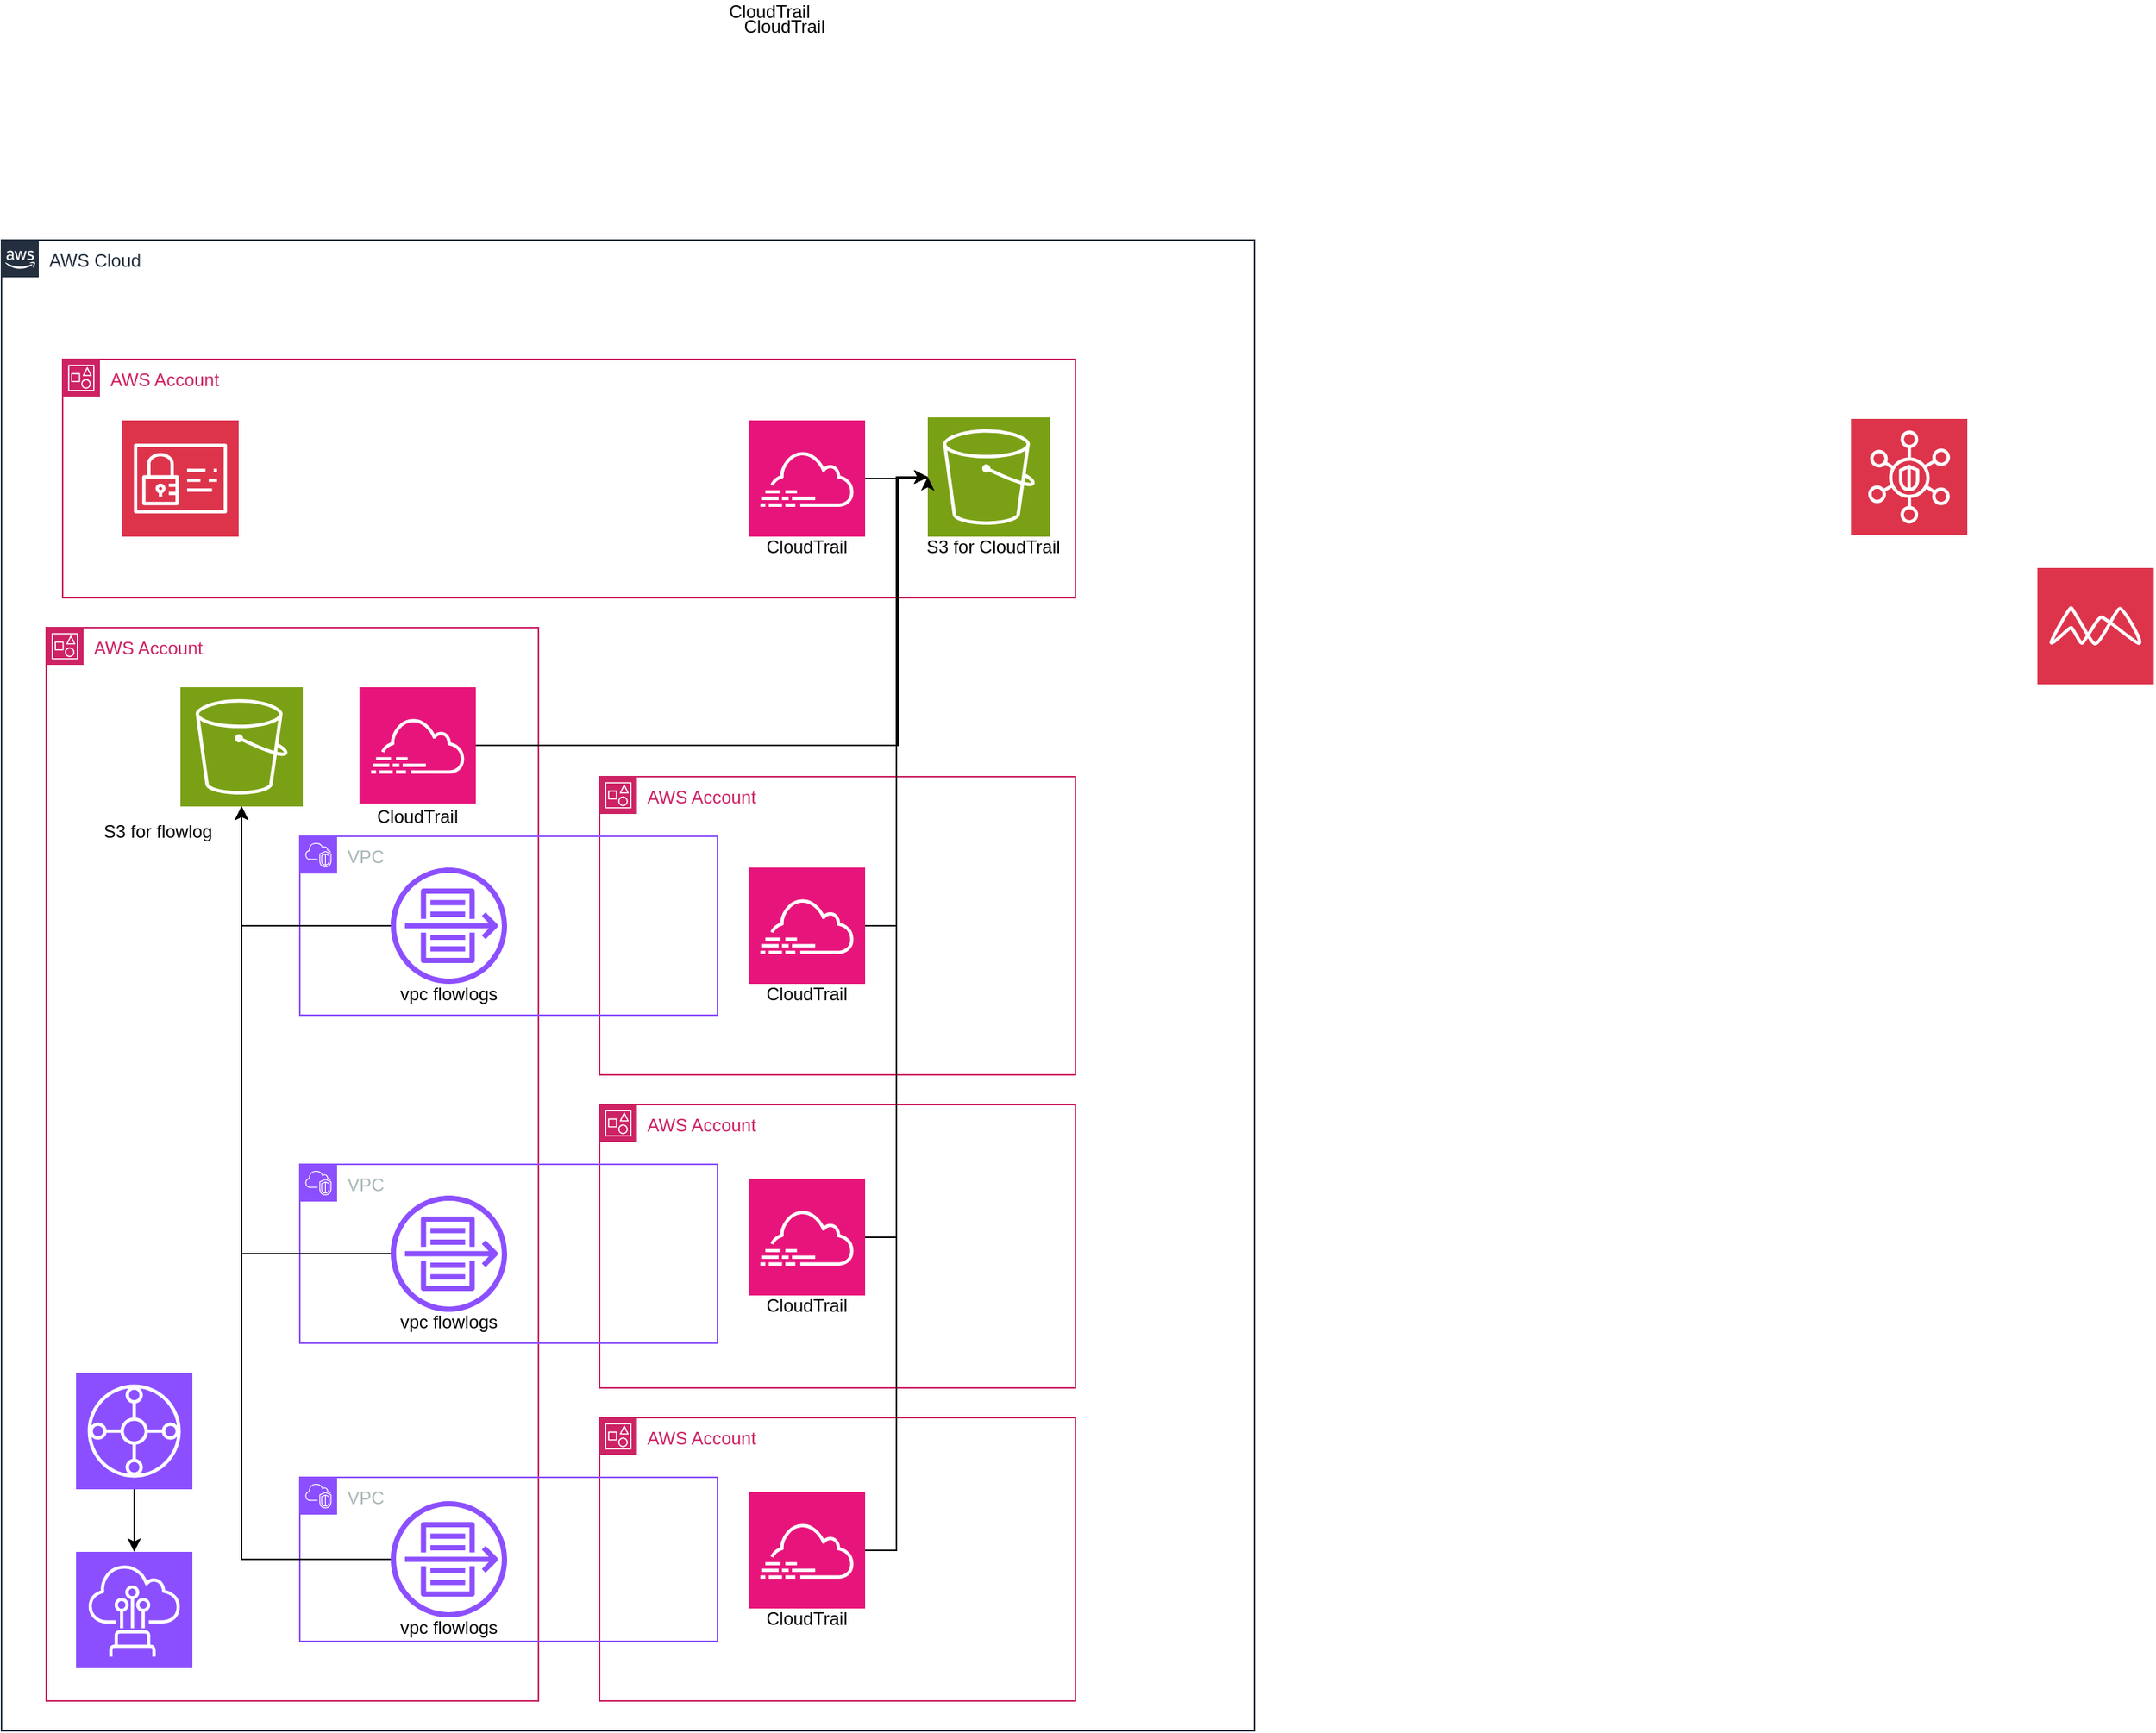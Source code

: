 <mxfile version="24.0.4" type="github">
  <diagram name="페이지-1" id="9XUS-zujEw5i6XTje2pb">
    <mxGraphModel dx="1877" dy="1734" grid="1" gridSize="10" guides="1" tooltips="1" connect="1" arrows="1" fold="1" page="1" pageScale="1" pageWidth="827" pageHeight="1169" math="0" shadow="0">
      <root>
        <mxCell id="0" />
        <mxCell id="1" parent="0" />
        <mxCell id="5tYZJrWsI3M2HunDDOS0-2" value="AWS Cloud" style="points=[[0,0],[0.25,0],[0.5,0],[0.75,0],[1,0],[1,0.25],[1,0.5],[1,0.75],[1,1],[0.75,1],[0.5,1],[0.25,1],[0,1],[0,0.75],[0,0.5],[0,0.25]];outlineConnect=0;gradientColor=none;html=1;whiteSpace=wrap;fontSize=12;fontStyle=0;container=1;pointerEvents=0;collapsible=0;recursiveResize=0;shape=mxgraph.aws4.group;grIcon=mxgraph.aws4.group_aws_cloud_alt;strokeColor=#232F3E;fillColor=none;verticalAlign=top;align=left;spacingLeft=30;fontColor=#232F3E;dashed=0;" vertex="1" parent="1">
          <mxGeometry x="-40" y="-40" width="840" height="1000" as="geometry" />
        </mxCell>
        <mxCell id="5tYZJrWsI3M2HunDDOS0-1" value="AWS Account" style="points=[[0,0],[0.25,0],[0.5,0],[0.75,0],[1,0],[1,0.25],[1,0.5],[1,0.75],[1,1],[0.75,1],[0.5,1],[0.25,1],[0,1],[0,0.75],[0,0.5],[0,0.25]];outlineConnect=0;gradientColor=none;html=1;whiteSpace=wrap;fontSize=12;fontStyle=0;container=1;pointerEvents=0;collapsible=0;recursiveResize=0;shape=mxgraph.aws4.group;grIcon=mxgraph.aws4.group_account;strokeColor=#CD2264;fillColor=none;verticalAlign=top;align=left;spacingLeft=30;fontColor=#CD2264;dashed=0;" vertex="1" parent="5tYZJrWsI3M2HunDDOS0-2">
          <mxGeometry x="30" y="260" width="330" height="720" as="geometry" />
        </mxCell>
        <mxCell id="5tYZJrWsI3M2HunDDOS0-39" style="edgeStyle=orthogonalEdgeStyle;rounded=0;orthogonalLoop=1;jettySize=auto;html=1;" edge="1" parent="5tYZJrWsI3M2HunDDOS0-1" source="5tYZJrWsI3M2HunDDOS0-18" target="5tYZJrWsI3M2HunDDOS0-24">
          <mxGeometry relative="1" as="geometry" />
        </mxCell>
        <mxCell id="5tYZJrWsI3M2HunDDOS0-18" value="" style="sketch=0;points=[[0,0,0],[0.25,0,0],[0.5,0,0],[0.75,0,0],[1,0,0],[0,1,0],[0.25,1,0],[0.5,1,0],[0.75,1,0],[1,1,0],[0,0.25,0],[0,0.5,0],[0,0.75,0],[1,0.25,0],[1,0.5,0],[1,0.75,0]];outlineConnect=0;fontColor=#232F3E;fillColor=#8C4FFF;strokeColor=#ffffff;dashed=0;verticalLabelPosition=bottom;verticalAlign=top;align=center;html=1;fontSize=12;fontStyle=0;aspect=fixed;shape=mxgraph.aws4.resourceIcon;resIcon=mxgraph.aws4.transit_gateway;" vertex="1" parent="5tYZJrWsI3M2HunDDOS0-1">
          <mxGeometry x="20" y="500" width="78" height="78" as="geometry" />
        </mxCell>
        <mxCell id="5tYZJrWsI3M2HunDDOS0-26" value="" style="sketch=0;points=[[0,0,0],[0.25,0,0],[0.5,0,0],[0.75,0,0],[1,0,0],[0,1,0],[0.25,1,0],[0.5,1,0],[0.75,1,0],[1,1,0],[0,0.25,0],[0,0.5,0],[0,0.75,0],[1,0.25,0],[1,0.5,0],[1,0.75,0]];points=[[0,0,0],[0.25,0,0],[0.5,0,0],[0.75,0,0],[1,0,0],[0,1,0],[0.25,1,0],[0.5,1,0],[0.75,1,0],[1,1,0],[0,0.25,0],[0,0.5,0],[0,0.75,0],[1,0.25,0],[1,0.5,0],[1,0.75,0]];outlineConnect=0;fontColor=#232F3E;fillColor=#E7157B;strokeColor=#ffffff;dashed=0;verticalLabelPosition=bottom;verticalAlign=top;align=center;html=1;fontSize=12;fontStyle=0;aspect=fixed;shape=mxgraph.aws4.resourceIcon;resIcon=mxgraph.aws4.cloudtrail;" vertex="1" parent="5tYZJrWsI3M2HunDDOS0-1">
          <mxGeometry x="210" y="40" width="78" height="78" as="geometry" />
        </mxCell>
        <mxCell id="5tYZJrWsI3M2HunDDOS0-24" value="" style="sketch=0;points=[[0,0,0],[0.25,0,0],[0.5,0,0],[0.75,0,0],[1,0,0],[0,1,0],[0.25,1,0],[0.5,1,0],[0.75,1,0],[1,1,0],[0,0.25,0],[0,0.5,0],[0,0.75,0],[1,0.25,0],[1,0.5,0],[1,0.75,0]];outlineConnect=0;fontColor=#232F3E;fillColor=#8C4FFF;strokeColor=#ffffff;dashed=0;verticalLabelPosition=bottom;verticalAlign=top;align=center;html=1;fontSize=12;fontStyle=0;aspect=fixed;shape=mxgraph.aws4.resourceIcon;resIcon=mxgraph.aws4.direct_connect;" vertex="1" parent="5tYZJrWsI3M2HunDDOS0-1">
          <mxGeometry x="20" y="620" width="78" height="78" as="geometry" />
        </mxCell>
        <mxCell id="5tYZJrWsI3M2HunDDOS0-41" value="" style="sketch=0;points=[[0,0,0],[0.25,0,0],[0.5,0,0],[0.75,0,0],[1,0,0],[0,1,0],[0.25,1,0],[0.5,1,0],[0.75,1,0],[1,1,0],[0,0.25,0],[0,0.5,0],[0,0.75,0],[1,0.25,0],[1,0.5,0],[1,0.75,0]];outlineConnect=0;fontColor=#232F3E;fillColor=#7AA116;strokeColor=#ffffff;dashed=0;verticalLabelPosition=bottom;verticalAlign=top;align=center;html=1;fontSize=12;fontStyle=0;aspect=fixed;shape=mxgraph.aws4.resourceIcon;resIcon=mxgraph.aws4.s3;" vertex="1" parent="5tYZJrWsI3M2HunDDOS0-1">
          <mxGeometry x="90" y="40" width="82" height="80" as="geometry" />
        </mxCell>
        <mxCell id="5tYZJrWsI3M2HunDDOS0-51" value="&lt;div&gt;&lt;span style=&quot;background-color: initial;&quot;&gt;CloudTrail&lt;/span&gt;&lt;br&gt;&lt;/div&gt;" style="text;html=1;align=center;verticalAlign=middle;whiteSpace=wrap;rounded=0;" vertex="1" parent="5tYZJrWsI3M2HunDDOS0-1">
          <mxGeometry x="194" y="120" width="110" height="13" as="geometry" />
        </mxCell>
        <mxCell id="5tYZJrWsI3M2HunDDOS0-53" value="&lt;div&gt;&lt;span style=&quot;background-color: initial;&quot;&gt;S3 for flowlog&lt;/span&gt;&lt;br&gt;&lt;/div&gt;" style="text;html=1;align=center;verticalAlign=middle;whiteSpace=wrap;rounded=0;" vertex="1" parent="5tYZJrWsI3M2HunDDOS0-1">
          <mxGeometry x="20" y="130" width="110" height="13" as="geometry" />
        </mxCell>
        <mxCell id="5tYZJrWsI3M2HunDDOS0-3" value="AWS Account" style="points=[[0,0],[0.25,0],[0.5,0],[0.75,0],[1,0],[1,0.25],[1,0.5],[1,0.75],[1,1],[0.75,1],[0.5,1],[0.25,1],[0,1],[0,0.75],[0,0.5],[0,0.25]];outlineConnect=0;gradientColor=none;html=1;whiteSpace=wrap;fontSize=12;fontStyle=0;container=1;pointerEvents=0;collapsible=0;recursiveResize=0;shape=mxgraph.aws4.group;grIcon=mxgraph.aws4.group_account;strokeColor=#CD2264;fillColor=none;verticalAlign=top;align=left;spacingLeft=30;fontColor=#CD2264;dashed=0;" vertex="1" parent="5tYZJrWsI3M2HunDDOS0-2">
          <mxGeometry x="401" y="360" width="319" height="200" as="geometry" />
        </mxCell>
        <mxCell id="5tYZJrWsI3M2HunDDOS0-8" value="" style="sketch=0;points=[[0,0,0],[0.25,0,0],[0.5,0,0],[0.75,0,0],[1,0,0],[0,1,0],[0.25,1,0],[0.5,1,0],[0.75,1,0],[1,1,0],[0,0.25,0],[0,0.5,0],[0,0.75,0],[1,0.25,0],[1,0.5,0],[1,0.75,0]];points=[[0,0,0],[0.25,0,0],[0.5,0,0],[0.75,0,0],[1,0,0],[0,1,0],[0.25,1,0],[0.5,1,0],[0.75,1,0],[1,1,0],[0,0.25,0],[0,0.5,0],[0,0.75,0],[1,0.25,0],[1,0.5,0],[1,0.75,0]];outlineConnect=0;fontColor=#232F3E;fillColor=#E7157B;strokeColor=#ffffff;dashed=0;verticalLabelPosition=bottom;verticalAlign=top;align=center;html=1;fontSize=12;fontStyle=0;aspect=fixed;shape=mxgraph.aws4.resourceIcon;resIcon=mxgraph.aws4.cloudtrail;" vertex="1" parent="5tYZJrWsI3M2HunDDOS0-3">
          <mxGeometry x="100" y="61" width="78" height="78" as="geometry" />
        </mxCell>
        <mxCell id="5tYZJrWsI3M2HunDDOS0-48" value="&lt;div&gt;&lt;span style=&quot;background-color: initial;&quot;&gt;CloudTrail&lt;/span&gt;&lt;br&gt;&lt;/div&gt;" style="text;html=1;align=center;verticalAlign=middle;whiteSpace=wrap;rounded=0;" vertex="1" parent="5tYZJrWsI3M2HunDDOS0-3">
          <mxGeometry x="84" y="139" width="110" height="13" as="geometry" />
        </mxCell>
        <mxCell id="5tYZJrWsI3M2HunDDOS0-12" value="VPC" style="points=[[0,0],[0.25,0],[0.5,0],[0.75,0],[1,0],[1,0.25],[1,0.5],[1,0.75],[1,1],[0.75,1],[0.5,1],[0.25,1],[0,1],[0,0.75],[0,0.5],[0,0.25]];outlineConnect=0;gradientColor=none;html=1;whiteSpace=wrap;fontSize=12;fontStyle=0;container=1;pointerEvents=0;collapsible=0;recursiveResize=0;shape=mxgraph.aws4.group;grIcon=mxgraph.aws4.group_vpc2;strokeColor=#8C4FFF;fillColor=none;verticalAlign=top;align=left;spacingLeft=30;fontColor=#AAB7B8;dashed=0;" vertex="1" parent="5tYZJrWsI3M2HunDDOS0-2">
          <mxGeometry x="200" y="400" width="280" height="120" as="geometry" />
        </mxCell>
        <mxCell id="5tYZJrWsI3M2HunDDOS0-13" value="" style="sketch=0;outlineConnect=0;fontColor=#232F3E;gradientColor=none;fillColor=#8C4FFF;strokeColor=none;dashed=0;verticalLabelPosition=bottom;verticalAlign=top;align=center;html=1;fontSize=12;fontStyle=0;aspect=fixed;pointerEvents=1;shape=mxgraph.aws4.flow_logs;" vertex="1" parent="5tYZJrWsI3M2HunDDOS0-12">
          <mxGeometry x="61" y="21" width="78" height="78" as="geometry" />
        </mxCell>
        <mxCell id="5tYZJrWsI3M2HunDDOS0-54" value="&lt;div&gt;&lt;span style=&quot;background-color: initial;&quot;&gt;vpc flowlogs&lt;/span&gt;&lt;br&gt;&lt;/div&gt;" style="text;html=1;align=center;verticalAlign=middle;whiteSpace=wrap;rounded=0;" vertex="1" parent="5tYZJrWsI3M2HunDDOS0-12">
          <mxGeometry x="45" y="99" width="110" height="13" as="geometry" />
        </mxCell>
        <mxCell id="5tYZJrWsI3M2HunDDOS0-14" value="AWS Account" style="points=[[0,0],[0.25,0],[0.5,0],[0.75,0],[1,0],[1,0.25],[1,0.5],[1,0.75],[1,1],[0.75,1],[0.5,1],[0.25,1],[0,1],[0,0.75],[0,0.5],[0,0.25]];outlineConnect=0;gradientColor=none;html=1;whiteSpace=wrap;fontSize=12;fontStyle=0;container=1;pointerEvents=0;collapsible=0;recursiveResize=0;shape=mxgraph.aws4.group;grIcon=mxgraph.aws4.group_account;strokeColor=#CD2264;fillColor=none;verticalAlign=top;align=left;spacingLeft=30;fontColor=#CD2264;dashed=0;" vertex="1" parent="5tYZJrWsI3M2HunDDOS0-2">
          <mxGeometry x="401" y="580" width="319" height="190" as="geometry" />
        </mxCell>
        <mxCell id="5tYZJrWsI3M2HunDDOS0-15" value="" style="sketch=0;points=[[0,0,0],[0.25,0,0],[0.5,0,0],[0.75,0,0],[1,0,0],[0,1,0],[0.25,1,0],[0.5,1,0],[0.75,1,0],[1,1,0],[0,0.25,0],[0,0.5,0],[0,0.75,0],[1,0.25,0],[1,0.5,0],[1,0.75,0]];points=[[0,0,0],[0.25,0,0],[0.5,0,0],[0.75,0,0],[1,0,0],[0,1,0],[0.25,1,0],[0.5,1,0],[0.75,1,0],[1,1,0],[0,0.25,0],[0,0.5,0],[0,0.75,0],[1,0.25,0],[1,0.5,0],[1,0.75,0]];outlineConnect=0;fontColor=#232F3E;fillColor=#E7157B;strokeColor=#ffffff;dashed=0;verticalLabelPosition=bottom;verticalAlign=top;align=center;html=1;fontSize=12;fontStyle=0;aspect=fixed;shape=mxgraph.aws4.resourceIcon;resIcon=mxgraph.aws4.cloudtrail;" vertex="1" parent="5tYZJrWsI3M2HunDDOS0-14">
          <mxGeometry x="100" y="50" width="78" height="78" as="geometry" />
        </mxCell>
        <mxCell id="5tYZJrWsI3M2HunDDOS0-49" value="&lt;div&gt;&lt;span style=&quot;background-color: initial;&quot;&gt;CloudTrail&lt;/span&gt;&lt;br&gt;&lt;/div&gt;" style="text;html=1;align=center;verticalAlign=middle;whiteSpace=wrap;rounded=0;" vertex="1" parent="5tYZJrWsI3M2HunDDOS0-14">
          <mxGeometry x="84" y="128" width="110" height="13" as="geometry" />
        </mxCell>
        <mxCell id="5tYZJrWsI3M2HunDDOS0-16" value="AWS Account" style="points=[[0,0],[0.25,0],[0.5,0],[0.75,0],[1,0],[1,0.25],[1,0.5],[1,0.75],[1,1],[0.75,1],[0.5,1],[0.25,1],[0,1],[0,0.75],[0,0.5],[0,0.25]];outlineConnect=0;gradientColor=none;html=1;whiteSpace=wrap;fontSize=12;fontStyle=0;container=1;pointerEvents=0;collapsible=0;recursiveResize=0;shape=mxgraph.aws4.group;grIcon=mxgraph.aws4.group_account;strokeColor=#CD2264;fillColor=none;verticalAlign=top;align=left;spacingLeft=30;fontColor=#CD2264;dashed=0;" vertex="1" parent="5tYZJrWsI3M2HunDDOS0-2">
          <mxGeometry x="401" y="790" width="319" height="190" as="geometry" />
        </mxCell>
        <mxCell id="5tYZJrWsI3M2HunDDOS0-17" value="" style="sketch=0;points=[[0,0,0],[0.25,0,0],[0.5,0,0],[0.75,0,0],[1,0,0],[0,1,0],[0.25,1,0],[0.5,1,0],[0.75,1,0],[1,1,0],[0,0.25,0],[0,0.5,0],[0,0.75,0],[1,0.25,0],[1,0.5,0],[1,0.75,0]];points=[[0,0,0],[0.25,0,0],[0.5,0,0],[0.75,0,0],[1,0,0],[0,1,0],[0.25,1,0],[0.5,1,0],[0.75,1,0],[1,1,0],[0,0.25,0],[0,0.5,0],[0,0.75,0],[1,0.25,0],[1,0.5,0],[1,0.75,0]];outlineConnect=0;fontColor=#232F3E;fillColor=#E7157B;strokeColor=#ffffff;dashed=0;verticalLabelPosition=bottom;verticalAlign=top;align=center;html=1;fontSize=12;fontStyle=0;aspect=fixed;shape=mxgraph.aws4.resourceIcon;resIcon=mxgraph.aws4.cloudtrail;" vertex="1" parent="5tYZJrWsI3M2HunDDOS0-16">
          <mxGeometry x="100" y="50" width="78" height="78" as="geometry" />
        </mxCell>
        <mxCell id="5tYZJrWsI3M2HunDDOS0-21" value="VPC" style="points=[[0,0],[0.25,0],[0.5,0],[0.75,0],[1,0],[1,0.25],[1,0.5],[1,0.75],[1,1],[0.75,1],[0.5,1],[0.25,1],[0,1],[0,0.75],[0,0.5],[0,0.25]];outlineConnect=0;gradientColor=none;html=1;whiteSpace=wrap;fontSize=12;fontStyle=0;container=1;pointerEvents=0;collapsible=0;recursiveResize=0;shape=mxgraph.aws4.group;grIcon=mxgraph.aws4.group_vpc2;strokeColor=#8C4FFF;fillColor=none;verticalAlign=top;align=left;spacingLeft=30;fontColor=#AAB7B8;dashed=0;" vertex="1" parent="5tYZJrWsI3M2HunDDOS0-16">
          <mxGeometry x="-201" y="40" width="280" height="110" as="geometry" />
        </mxCell>
        <mxCell id="5tYZJrWsI3M2HunDDOS0-22" value="" style="sketch=0;outlineConnect=0;fontColor=#232F3E;gradientColor=none;fillColor=#8C4FFF;strokeColor=none;dashed=0;verticalLabelPosition=bottom;verticalAlign=top;align=center;html=1;fontSize=12;fontStyle=0;aspect=fixed;pointerEvents=1;shape=mxgraph.aws4.flow_logs;" vertex="1" parent="5tYZJrWsI3M2HunDDOS0-21">
          <mxGeometry x="61" y="16" width="78" height="78" as="geometry" />
        </mxCell>
        <mxCell id="5tYZJrWsI3M2HunDDOS0-56" value="&lt;div&gt;&lt;span style=&quot;background-color: initial;&quot;&gt;vpc flowlogs&lt;/span&gt;&lt;br&gt;&lt;/div&gt;" style="text;html=1;align=center;verticalAlign=middle;whiteSpace=wrap;rounded=0;" vertex="1" parent="5tYZJrWsI3M2HunDDOS0-21">
          <mxGeometry x="45" y="94" width="110" height="13" as="geometry" />
        </mxCell>
        <mxCell id="5tYZJrWsI3M2HunDDOS0-50" value="&lt;div&gt;&lt;span style=&quot;background-color: initial;&quot;&gt;CloudTrail&lt;/span&gt;&lt;br&gt;&lt;/div&gt;" style="text;html=1;align=center;verticalAlign=middle;whiteSpace=wrap;rounded=0;" vertex="1" parent="5tYZJrWsI3M2HunDDOS0-16">
          <mxGeometry x="84" y="128" width="110" height="13" as="geometry" />
        </mxCell>
        <mxCell id="5tYZJrWsI3M2HunDDOS0-4" value="AWS Account" style="points=[[0,0],[0.25,0],[0.5,0],[0.75,0],[1,0],[1,0.25],[1,0.5],[1,0.75],[1,1],[0.75,1],[0.5,1],[0.25,1],[0,1],[0,0.75],[0,0.5],[0,0.25]];outlineConnect=0;gradientColor=none;html=1;whiteSpace=wrap;fontSize=12;fontStyle=0;container=1;pointerEvents=0;collapsible=0;recursiveResize=0;shape=mxgraph.aws4.group;grIcon=mxgraph.aws4.group_account;strokeColor=#CD2264;fillColor=none;verticalAlign=top;align=left;spacingLeft=30;fontColor=#CD2264;dashed=0;" vertex="1" parent="5tYZJrWsI3M2HunDDOS0-2">
          <mxGeometry x="41" y="80" width="679" height="160" as="geometry" />
        </mxCell>
        <mxCell id="5tYZJrWsI3M2HunDDOS0-30" style="edgeStyle=orthogonalEdgeStyle;rounded=0;orthogonalLoop=1;jettySize=auto;html=1;" edge="1" parent="5tYZJrWsI3M2HunDDOS0-4" source="5tYZJrWsI3M2HunDDOS0-23" target="5tYZJrWsI3M2HunDDOS0-10">
          <mxGeometry relative="1" as="geometry" />
        </mxCell>
        <mxCell id="5tYZJrWsI3M2HunDDOS0-23" value="" style="sketch=0;points=[[0,0,0],[0.25,0,0],[0.5,0,0],[0.75,0,0],[1,0,0],[0,1,0],[0.25,1,0],[0.5,1,0],[0.75,1,0],[1,1,0],[0,0.25,0],[0,0.5,0],[0,0.75,0],[1,0.25,0],[1,0.5,0],[1,0.75,0]];points=[[0,0,0],[0.25,0,0],[0.5,0,0],[0.75,0,0],[1,0,0],[0,1,0],[0.25,1,0],[0.5,1,0],[0.75,1,0],[1,1,0],[0,0.25,0],[0,0.5,0],[0,0.75,0],[1,0.25,0],[1,0.5,0],[1,0.75,0]];outlineConnect=0;fontColor=#232F3E;fillColor=#E7157B;strokeColor=#ffffff;dashed=0;verticalLabelPosition=bottom;verticalAlign=top;align=center;html=1;fontSize=12;fontStyle=0;aspect=fixed;shape=mxgraph.aws4.resourceIcon;resIcon=mxgraph.aws4.cloudtrail;" vertex="1" parent="5tYZJrWsI3M2HunDDOS0-4">
          <mxGeometry x="460" y="41" width="78" height="78" as="geometry" />
        </mxCell>
        <mxCell id="5tYZJrWsI3M2HunDDOS0-10" value="" style="sketch=0;points=[[0,0,0],[0.25,0,0],[0.5,0,0],[0.75,0,0],[1,0,0],[0,1,0],[0.25,1,0],[0.5,1,0],[0.75,1,0],[1,1,0],[0,0.25,0],[0,0.5,0],[0,0.75,0],[1,0.25,0],[1,0.5,0],[1,0.75,0]];outlineConnect=0;fontColor=#232F3E;fillColor=#7AA116;strokeColor=#ffffff;dashed=0;verticalLabelPosition=bottom;verticalAlign=top;align=center;html=1;fontSize=12;fontStyle=0;aspect=fixed;shape=mxgraph.aws4.resourceIcon;resIcon=mxgraph.aws4.s3;" vertex="1" parent="5tYZJrWsI3M2HunDDOS0-4">
          <mxGeometry x="580" y="39" width="82" height="80" as="geometry" />
        </mxCell>
        <mxCell id="5tYZJrWsI3M2HunDDOS0-25" value="" style="sketch=0;points=[[0,0,0],[0.25,0,0],[0.5,0,0],[0.75,0,0],[1,0,0],[0,1,0],[0.25,1,0],[0.5,1,0],[0.75,1,0],[1,1,0],[0,0.25,0],[0,0.5,0],[0,0.75,0],[1,0.25,0],[1,0.5,0],[1,0.75,0]];outlineConnect=0;fontColor=#232F3E;fillColor=#DD344C;strokeColor=#ffffff;dashed=0;verticalLabelPosition=bottom;verticalAlign=top;align=center;html=1;fontSize=12;fontStyle=0;aspect=fixed;shape=mxgraph.aws4.resourceIcon;resIcon=mxgraph.aws4.identity_and_access_management;" vertex="1" parent="5tYZJrWsI3M2HunDDOS0-4">
          <mxGeometry x="40" y="41" width="78" height="78" as="geometry" />
        </mxCell>
        <mxCell id="5tYZJrWsI3M2HunDDOS0-29" style="edgeStyle=orthogonalEdgeStyle;rounded=0;orthogonalLoop=1;jettySize=auto;html=1;exitX=0.5;exitY=1;exitDx=0;exitDy=0;exitPerimeter=0;" edge="1" parent="5tYZJrWsI3M2HunDDOS0-4" source="5tYZJrWsI3M2HunDDOS0-10" target="5tYZJrWsI3M2HunDDOS0-10">
          <mxGeometry relative="1" as="geometry" />
        </mxCell>
        <mxCell id="5tYZJrWsI3M2HunDDOS0-28" value="&lt;div&gt;&lt;span style=&quot;background-color: initial;&quot;&gt;CloudTrail&lt;/span&gt;&lt;br&gt;&lt;/div&gt;" style="text;html=1;align=center;verticalAlign=middle;whiteSpace=wrap;rounded=0;" vertex="1" parent="5tYZJrWsI3M2HunDDOS0-4">
          <mxGeometry x="444" y="119" width="110" height="13" as="geometry" />
        </mxCell>
        <mxCell id="5tYZJrWsI3M2HunDDOS0-52" value="&lt;div&gt;&lt;span style=&quot;background-color: initial;&quot;&gt;S3 for CloudTrail&lt;/span&gt;&lt;br&gt;&lt;/div&gt;" style="text;html=1;align=center;verticalAlign=middle;whiteSpace=wrap;rounded=0;" vertex="1" parent="5tYZJrWsI3M2HunDDOS0-4">
          <mxGeometry x="569" y="119" width="110" height="13" as="geometry" />
        </mxCell>
        <mxCell id="5tYZJrWsI3M2HunDDOS0-19" value="VPC" style="points=[[0,0],[0.25,0],[0.5,0],[0.75,0],[1,0],[1,0.25],[1,0.5],[1,0.75],[1,1],[0.75,1],[0.5,1],[0.25,1],[0,1],[0,0.75],[0,0.5],[0,0.25]];outlineConnect=0;gradientColor=none;html=1;whiteSpace=wrap;fontSize=12;fontStyle=0;container=1;pointerEvents=0;collapsible=0;recursiveResize=0;shape=mxgraph.aws4.group;grIcon=mxgraph.aws4.group_vpc2;strokeColor=#8C4FFF;fillColor=none;verticalAlign=top;align=left;spacingLeft=30;fontColor=#AAB7B8;dashed=0;" vertex="1" parent="5tYZJrWsI3M2HunDDOS0-2">
          <mxGeometry x="200" y="620" width="280" height="120" as="geometry" />
        </mxCell>
        <mxCell id="5tYZJrWsI3M2HunDDOS0-20" value="" style="sketch=0;outlineConnect=0;fontColor=#232F3E;gradientColor=none;fillColor=#8C4FFF;strokeColor=none;dashed=0;verticalLabelPosition=bottom;verticalAlign=top;align=center;html=1;fontSize=12;fontStyle=0;aspect=fixed;pointerEvents=1;shape=mxgraph.aws4.flow_logs;" vertex="1" parent="5tYZJrWsI3M2HunDDOS0-19">
          <mxGeometry x="61" y="21" width="78" height="78" as="geometry" />
        </mxCell>
        <mxCell id="5tYZJrWsI3M2HunDDOS0-55" value="&lt;div&gt;&lt;span style=&quot;background-color: initial;&quot;&gt;vpc flowlogs&lt;/span&gt;&lt;br&gt;&lt;/div&gt;" style="text;html=1;align=center;verticalAlign=middle;whiteSpace=wrap;rounded=0;" vertex="1" parent="5tYZJrWsI3M2HunDDOS0-19">
          <mxGeometry x="45" y="99" width="110" height="13" as="geometry" />
        </mxCell>
        <mxCell id="5tYZJrWsI3M2HunDDOS0-31" style="edgeStyle=orthogonalEdgeStyle;rounded=0;orthogonalLoop=1;jettySize=auto;html=1;entryX=0;entryY=0.5;entryDx=0;entryDy=0;entryPerimeter=0;" edge="1" parent="5tYZJrWsI3M2HunDDOS0-2" source="5tYZJrWsI3M2HunDDOS0-8" target="5tYZJrWsI3M2HunDDOS0-10">
          <mxGeometry relative="1" as="geometry" />
        </mxCell>
        <mxCell id="5tYZJrWsI3M2HunDDOS0-32" style="edgeStyle=orthogonalEdgeStyle;rounded=0;orthogonalLoop=1;jettySize=auto;html=1;entryX=0;entryY=0.5;entryDx=0;entryDy=0;entryPerimeter=0;" edge="1" parent="5tYZJrWsI3M2HunDDOS0-2" source="5tYZJrWsI3M2HunDDOS0-15" target="5tYZJrWsI3M2HunDDOS0-10">
          <mxGeometry relative="1" as="geometry" />
        </mxCell>
        <mxCell id="5tYZJrWsI3M2HunDDOS0-33" style="edgeStyle=orthogonalEdgeStyle;rounded=0;orthogonalLoop=1;jettySize=auto;html=1;entryX=0;entryY=0.5;entryDx=0;entryDy=0;entryPerimeter=0;" edge="1" parent="5tYZJrWsI3M2HunDDOS0-2" source="5tYZJrWsI3M2HunDDOS0-17" target="5tYZJrWsI3M2HunDDOS0-10">
          <mxGeometry relative="1" as="geometry" />
        </mxCell>
        <mxCell id="5tYZJrWsI3M2HunDDOS0-35" style="edgeStyle=orthogonalEdgeStyle;rounded=0;orthogonalLoop=1;jettySize=auto;html=1;exitX=0.5;exitY=1;exitDx=0;exitDy=0;" edge="1" parent="5tYZJrWsI3M2HunDDOS0-2" source="5tYZJrWsI3M2HunDDOS0-1" target="5tYZJrWsI3M2HunDDOS0-1">
          <mxGeometry relative="1" as="geometry" />
        </mxCell>
        <mxCell id="5tYZJrWsI3M2HunDDOS0-40" style="edgeStyle=orthogonalEdgeStyle;rounded=0;orthogonalLoop=1;jettySize=auto;html=1;entryX=0;entryY=0.5;entryDx=0;entryDy=0;entryPerimeter=0;" edge="1" parent="5tYZJrWsI3M2HunDDOS0-2" source="5tYZJrWsI3M2HunDDOS0-26" target="5tYZJrWsI3M2HunDDOS0-10">
          <mxGeometry relative="1" as="geometry">
            <Array as="points">
              <mxPoint x="601" y="339" />
              <mxPoint x="601" y="160" />
            </Array>
          </mxGeometry>
        </mxCell>
        <mxCell id="5tYZJrWsI3M2HunDDOS0-45" style="edgeStyle=orthogonalEdgeStyle;rounded=0;orthogonalLoop=1;jettySize=auto;html=1;entryX=0.5;entryY=1;entryDx=0;entryDy=0;entryPerimeter=0;" edge="1" parent="5tYZJrWsI3M2HunDDOS0-2" source="5tYZJrWsI3M2HunDDOS0-13" target="5tYZJrWsI3M2HunDDOS0-41">
          <mxGeometry relative="1" as="geometry" />
        </mxCell>
        <mxCell id="5tYZJrWsI3M2HunDDOS0-46" style="edgeStyle=orthogonalEdgeStyle;rounded=0;orthogonalLoop=1;jettySize=auto;html=1;" edge="1" parent="5tYZJrWsI3M2HunDDOS0-2" source="5tYZJrWsI3M2HunDDOS0-20" target="5tYZJrWsI3M2HunDDOS0-41">
          <mxGeometry relative="1" as="geometry" />
        </mxCell>
        <mxCell id="5tYZJrWsI3M2HunDDOS0-47" style="edgeStyle=orthogonalEdgeStyle;rounded=0;orthogonalLoop=1;jettySize=auto;html=1;" edge="1" parent="5tYZJrWsI3M2HunDDOS0-2" source="5tYZJrWsI3M2HunDDOS0-22" target="5tYZJrWsI3M2HunDDOS0-41">
          <mxGeometry relative="1" as="geometry" />
        </mxCell>
        <mxCell id="5tYZJrWsI3M2HunDDOS0-11" value="&lt;div&gt;&lt;span style=&quot;background-color: initial;&quot;&gt;CloudTrail&lt;/span&gt;&lt;br&gt;&lt;/div&gt;" style="text;html=1;align=center;verticalAlign=middle;whiteSpace=wrap;rounded=0;" vertex="1" parent="1">
          <mxGeometry x="420" y="-200" width="110" height="13" as="geometry" />
        </mxCell>
        <mxCell id="5tYZJrWsI3M2HunDDOS0-6" value="" style="sketch=0;points=[[0,0,0],[0.25,0,0],[0.5,0,0],[0.75,0,0],[1,0,0],[0,1,0],[0.25,1,0],[0.5,1,0],[0.75,1,0],[1,1,0],[0,0.25,0],[0,0.5,0],[0,0.75,0],[1,0.25,0],[1,0.5,0],[1,0.75,0]];outlineConnect=0;fontColor=#232F3E;fillColor=#DD344C;strokeColor=#ffffff;dashed=0;verticalLabelPosition=bottom;verticalAlign=top;align=center;html=1;fontSize=12;fontStyle=0;aspect=fixed;shape=mxgraph.aws4.resourceIcon;resIcon=mxgraph.aws4.macie;" vertex="1" parent="1">
          <mxGeometry x="1325" y="180" width="78" height="78" as="geometry" />
        </mxCell>
        <mxCell id="5tYZJrWsI3M2HunDDOS0-7" value="" style="sketch=0;points=[[0,0,0],[0.25,0,0],[0.5,0,0],[0.75,0,0],[1,0,0],[0,1,0],[0.25,1,0],[0.5,1,0],[0.75,1,0],[1,1,0],[0,0.25,0],[0,0.5,0],[0,0.75,0],[1,0.25,0],[1,0.5,0],[1,0.75,0]];outlineConnect=0;fontColor=#232F3E;fillColor=#DD344C;strokeColor=#ffffff;dashed=0;verticalLabelPosition=bottom;verticalAlign=top;align=center;html=1;fontSize=12;fontStyle=0;aspect=fixed;shape=mxgraph.aws4.resourceIcon;resIcon=mxgraph.aws4.security_hub;" vertex="1" parent="1">
          <mxGeometry x="1200" y="80" width="78" height="78" as="geometry" />
        </mxCell>
        <mxCell id="5tYZJrWsI3M2HunDDOS0-27" value="&lt;div&gt;&lt;span style=&quot;background-color: initial;&quot;&gt;CloudTrail&lt;/span&gt;&lt;br&gt;&lt;/div&gt;" style="text;html=1;align=center;verticalAlign=middle;whiteSpace=wrap;rounded=0;" vertex="1" parent="1">
          <mxGeometry x="430" y="-190" width="110" height="13" as="geometry" />
        </mxCell>
      </root>
    </mxGraphModel>
  </diagram>
</mxfile>
